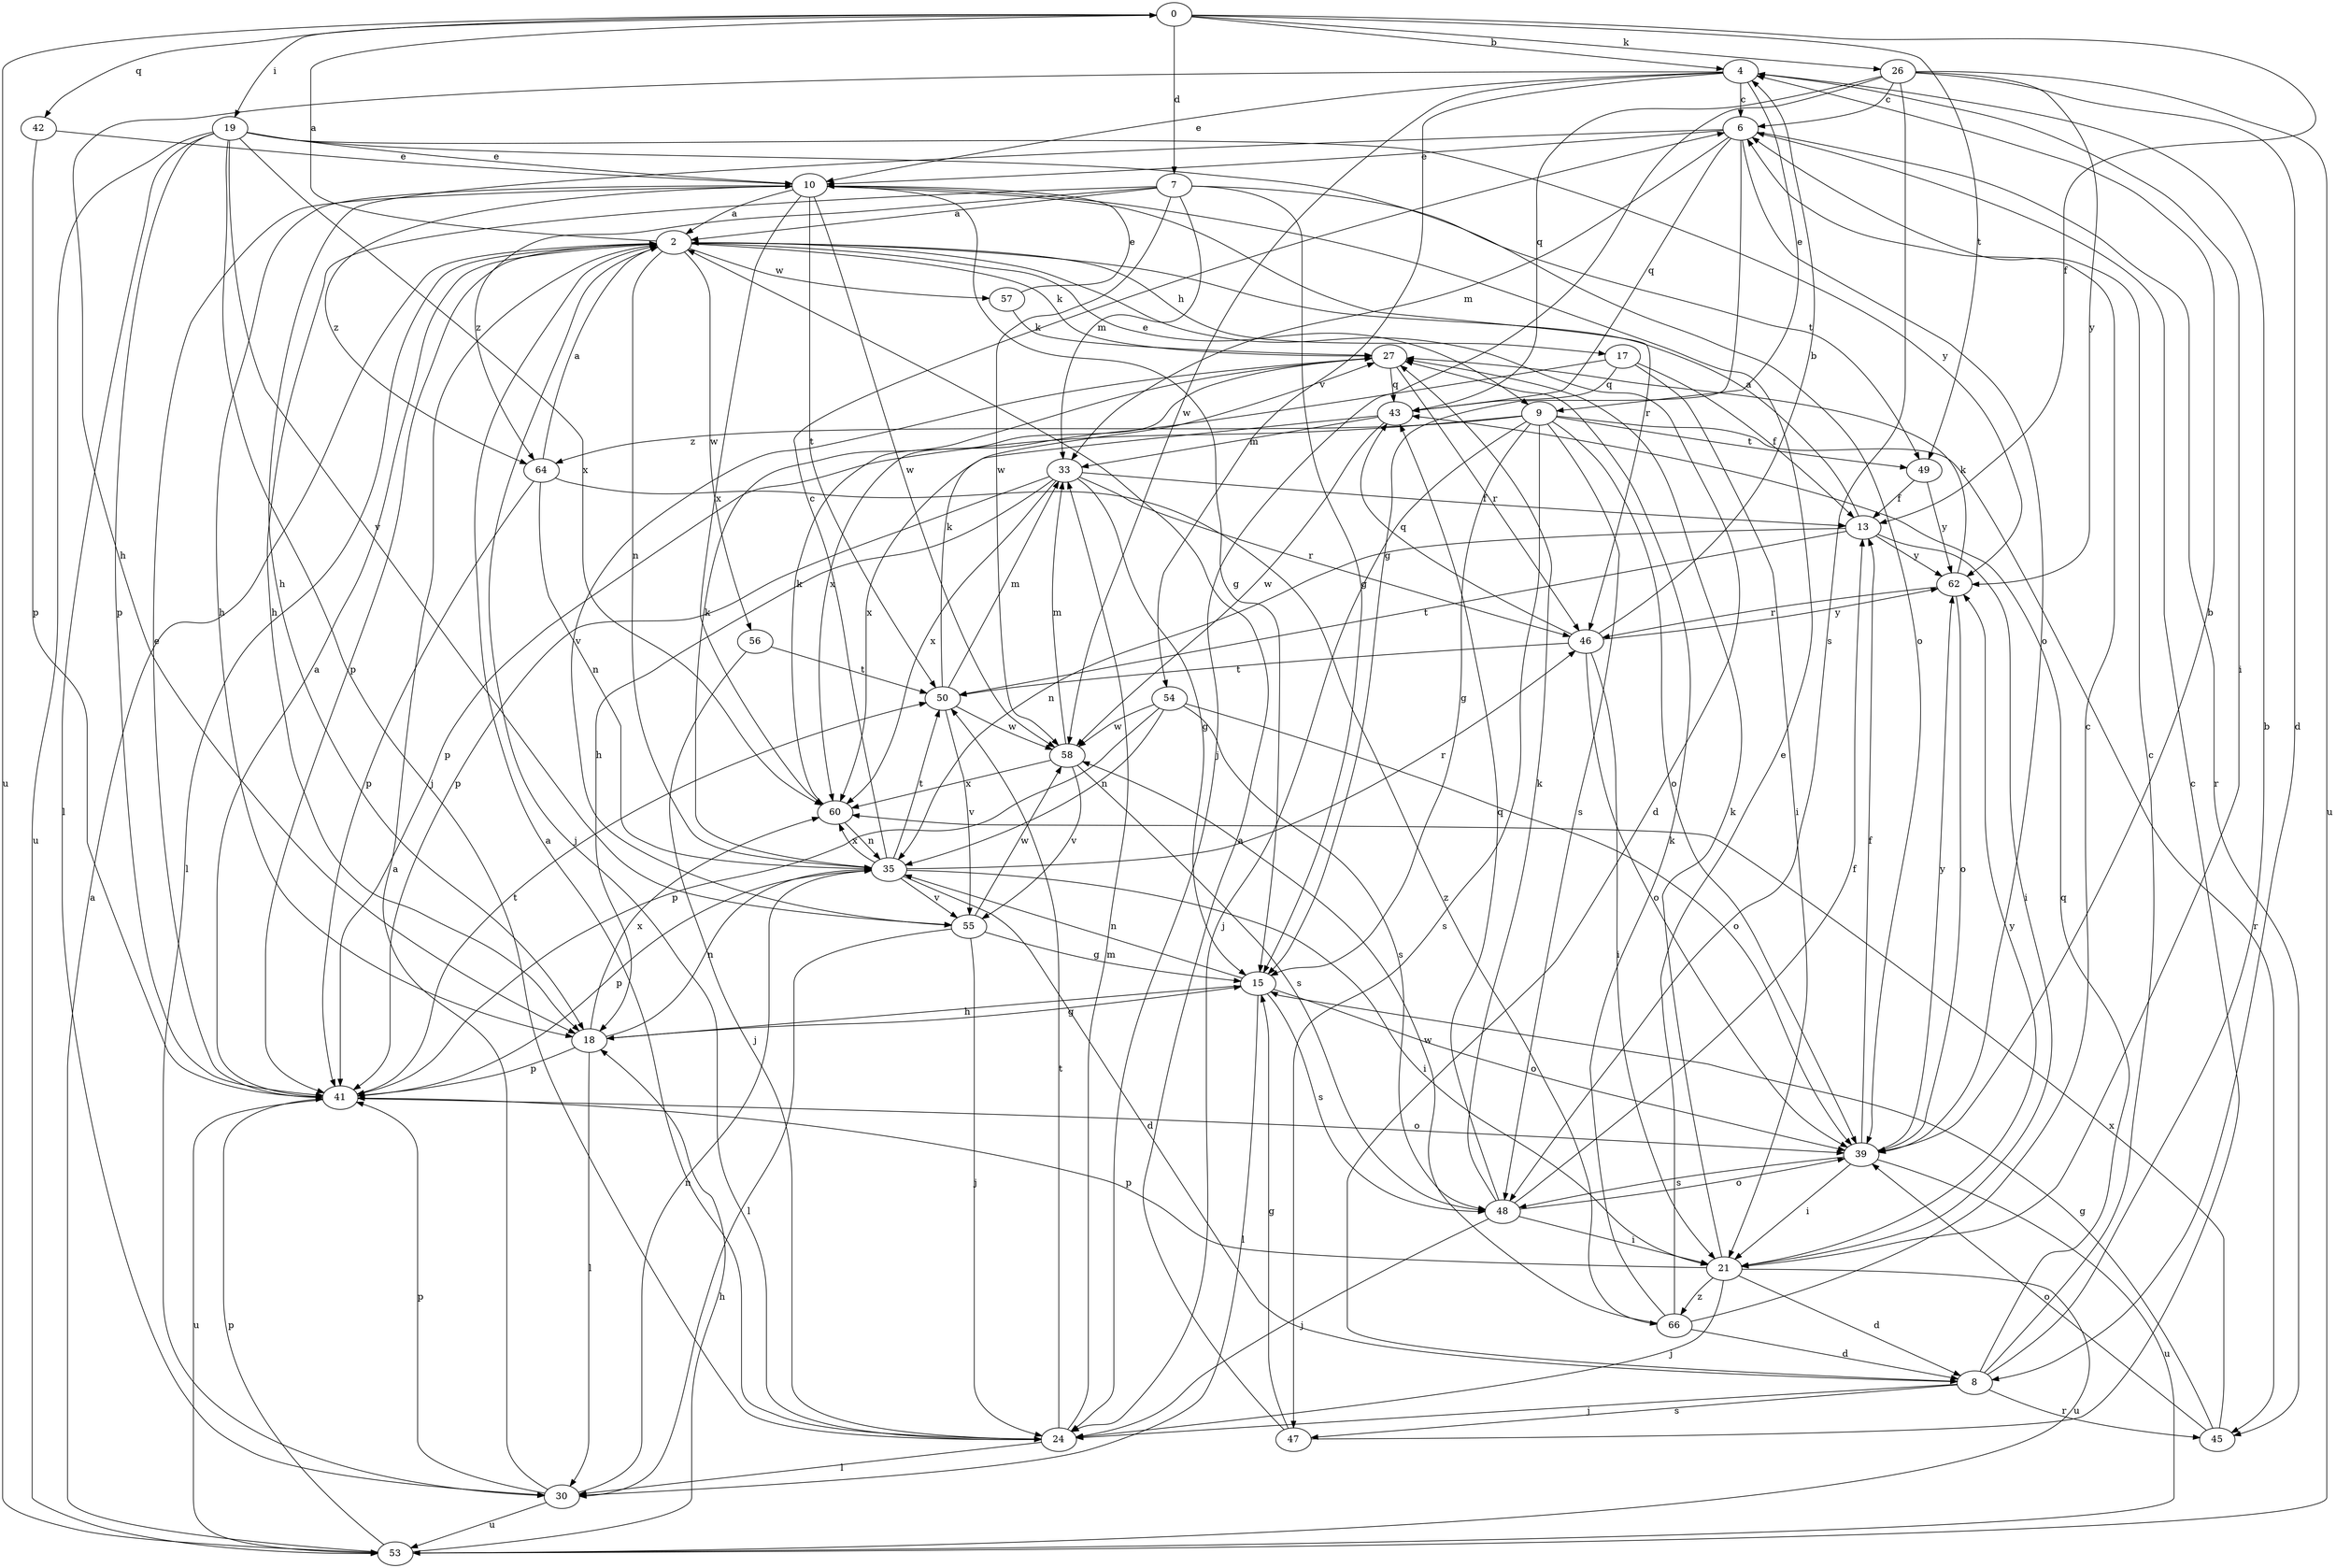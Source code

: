 strict digraph  {
0;
2;
4;
6;
7;
8;
9;
10;
13;
15;
17;
18;
19;
21;
24;
26;
27;
30;
33;
35;
39;
41;
42;
43;
45;
46;
47;
48;
49;
50;
53;
54;
55;
56;
57;
58;
60;
62;
64;
66;
0 -> 4  [label=b];
0 -> 7  [label=d];
0 -> 13  [label=f];
0 -> 19  [label=i];
0 -> 26  [label=k];
0 -> 42  [label=q];
0 -> 49  [label=t];
0 -> 53  [label=u];
2 -> 0  [label=a];
2 -> 8  [label=d];
2 -> 9  [label=e];
2 -> 17  [label=h];
2 -> 24  [label=j];
2 -> 27  [label=k];
2 -> 30  [label=l];
2 -> 35  [label=n];
2 -> 41  [label=p];
2 -> 56  [label=w];
2 -> 57  [label=w];
4 -> 6  [label=c];
4 -> 9  [label=e];
4 -> 10  [label=e];
4 -> 18  [label=h];
4 -> 21  [label=i];
4 -> 54  [label=v];
4 -> 58  [label=w];
6 -> 10  [label=e];
6 -> 15  [label=g];
6 -> 18  [label=h];
6 -> 33  [label=m];
6 -> 39  [label=o];
6 -> 43  [label=q];
6 -> 45  [label=r];
7 -> 2  [label=a];
7 -> 15  [label=g];
7 -> 18  [label=h];
7 -> 33  [label=m];
7 -> 49  [label=t];
7 -> 58  [label=w];
7 -> 64  [label=z];
8 -> 4  [label=b];
8 -> 6  [label=c];
8 -> 24  [label=j];
8 -> 43  [label=q];
8 -> 45  [label=r];
8 -> 47  [label=s];
9 -> 15  [label=g];
9 -> 24  [label=j];
9 -> 39  [label=o];
9 -> 41  [label=p];
9 -> 45  [label=r];
9 -> 47  [label=s];
9 -> 48  [label=s];
9 -> 49  [label=t];
9 -> 64  [label=z];
10 -> 2  [label=a];
10 -> 15  [label=g];
10 -> 18  [label=h];
10 -> 46  [label=r];
10 -> 50  [label=t];
10 -> 58  [label=w];
10 -> 60  [label=x];
10 -> 64  [label=z];
13 -> 2  [label=a];
13 -> 21  [label=i];
13 -> 35  [label=n];
13 -> 50  [label=t];
13 -> 62  [label=y];
15 -> 18  [label=h];
15 -> 30  [label=l];
15 -> 35  [label=n];
15 -> 39  [label=o];
15 -> 48  [label=s];
17 -> 13  [label=f];
17 -> 21  [label=i];
17 -> 43  [label=q];
17 -> 60  [label=x];
18 -> 15  [label=g];
18 -> 30  [label=l];
18 -> 35  [label=n];
18 -> 41  [label=p];
18 -> 60  [label=x];
19 -> 10  [label=e];
19 -> 24  [label=j];
19 -> 30  [label=l];
19 -> 39  [label=o];
19 -> 41  [label=p];
19 -> 53  [label=u];
19 -> 55  [label=v];
19 -> 60  [label=x];
19 -> 62  [label=y];
21 -> 8  [label=d];
21 -> 24  [label=j];
21 -> 27  [label=k];
21 -> 41  [label=p];
21 -> 53  [label=u];
21 -> 62  [label=y];
21 -> 66  [label=z];
24 -> 2  [label=a];
24 -> 30  [label=l];
24 -> 33  [label=m];
24 -> 50  [label=t];
26 -> 6  [label=c];
26 -> 8  [label=d];
26 -> 24  [label=j];
26 -> 43  [label=q];
26 -> 48  [label=s];
26 -> 53  [label=u];
26 -> 62  [label=y];
27 -> 43  [label=q];
27 -> 46  [label=r];
27 -> 55  [label=v];
30 -> 2  [label=a];
30 -> 35  [label=n];
30 -> 41  [label=p];
30 -> 53  [label=u];
33 -> 13  [label=f];
33 -> 15  [label=g];
33 -> 18  [label=h];
33 -> 41  [label=p];
33 -> 46  [label=r];
33 -> 60  [label=x];
35 -> 6  [label=c];
35 -> 8  [label=d];
35 -> 21  [label=i];
35 -> 27  [label=k];
35 -> 41  [label=p];
35 -> 46  [label=r];
35 -> 50  [label=t];
35 -> 55  [label=v];
35 -> 60  [label=x];
39 -> 4  [label=b];
39 -> 13  [label=f];
39 -> 21  [label=i];
39 -> 48  [label=s];
39 -> 53  [label=u];
39 -> 62  [label=y];
41 -> 2  [label=a];
41 -> 10  [label=e];
41 -> 39  [label=o];
41 -> 50  [label=t];
41 -> 53  [label=u];
42 -> 10  [label=e];
42 -> 41  [label=p];
43 -> 33  [label=m];
43 -> 58  [label=w];
43 -> 60  [label=x];
45 -> 15  [label=g];
45 -> 39  [label=o];
45 -> 60  [label=x];
46 -> 4  [label=b];
46 -> 21  [label=i];
46 -> 39  [label=o];
46 -> 43  [label=q];
46 -> 50  [label=t];
46 -> 62  [label=y];
47 -> 2  [label=a];
47 -> 6  [label=c];
47 -> 15  [label=g];
48 -> 13  [label=f];
48 -> 21  [label=i];
48 -> 24  [label=j];
48 -> 27  [label=k];
48 -> 39  [label=o];
48 -> 43  [label=q];
49 -> 13  [label=f];
49 -> 62  [label=y];
50 -> 27  [label=k];
50 -> 33  [label=m];
50 -> 55  [label=v];
50 -> 58  [label=w];
53 -> 2  [label=a];
53 -> 18  [label=h];
53 -> 41  [label=p];
54 -> 35  [label=n];
54 -> 39  [label=o];
54 -> 41  [label=p];
54 -> 48  [label=s];
54 -> 58  [label=w];
55 -> 15  [label=g];
55 -> 24  [label=j];
55 -> 30  [label=l];
55 -> 58  [label=w];
56 -> 24  [label=j];
56 -> 50  [label=t];
57 -> 10  [label=e];
57 -> 27  [label=k];
58 -> 33  [label=m];
58 -> 48  [label=s];
58 -> 55  [label=v];
58 -> 60  [label=x];
60 -> 27  [label=k];
60 -> 35  [label=n];
62 -> 27  [label=k];
62 -> 39  [label=o];
62 -> 46  [label=r];
64 -> 2  [label=a];
64 -> 35  [label=n];
64 -> 41  [label=p];
64 -> 66  [label=z];
66 -> 6  [label=c];
66 -> 8  [label=d];
66 -> 10  [label=e];
66 -> 27  [label=k];
66 -> 58  [label=w];
}
